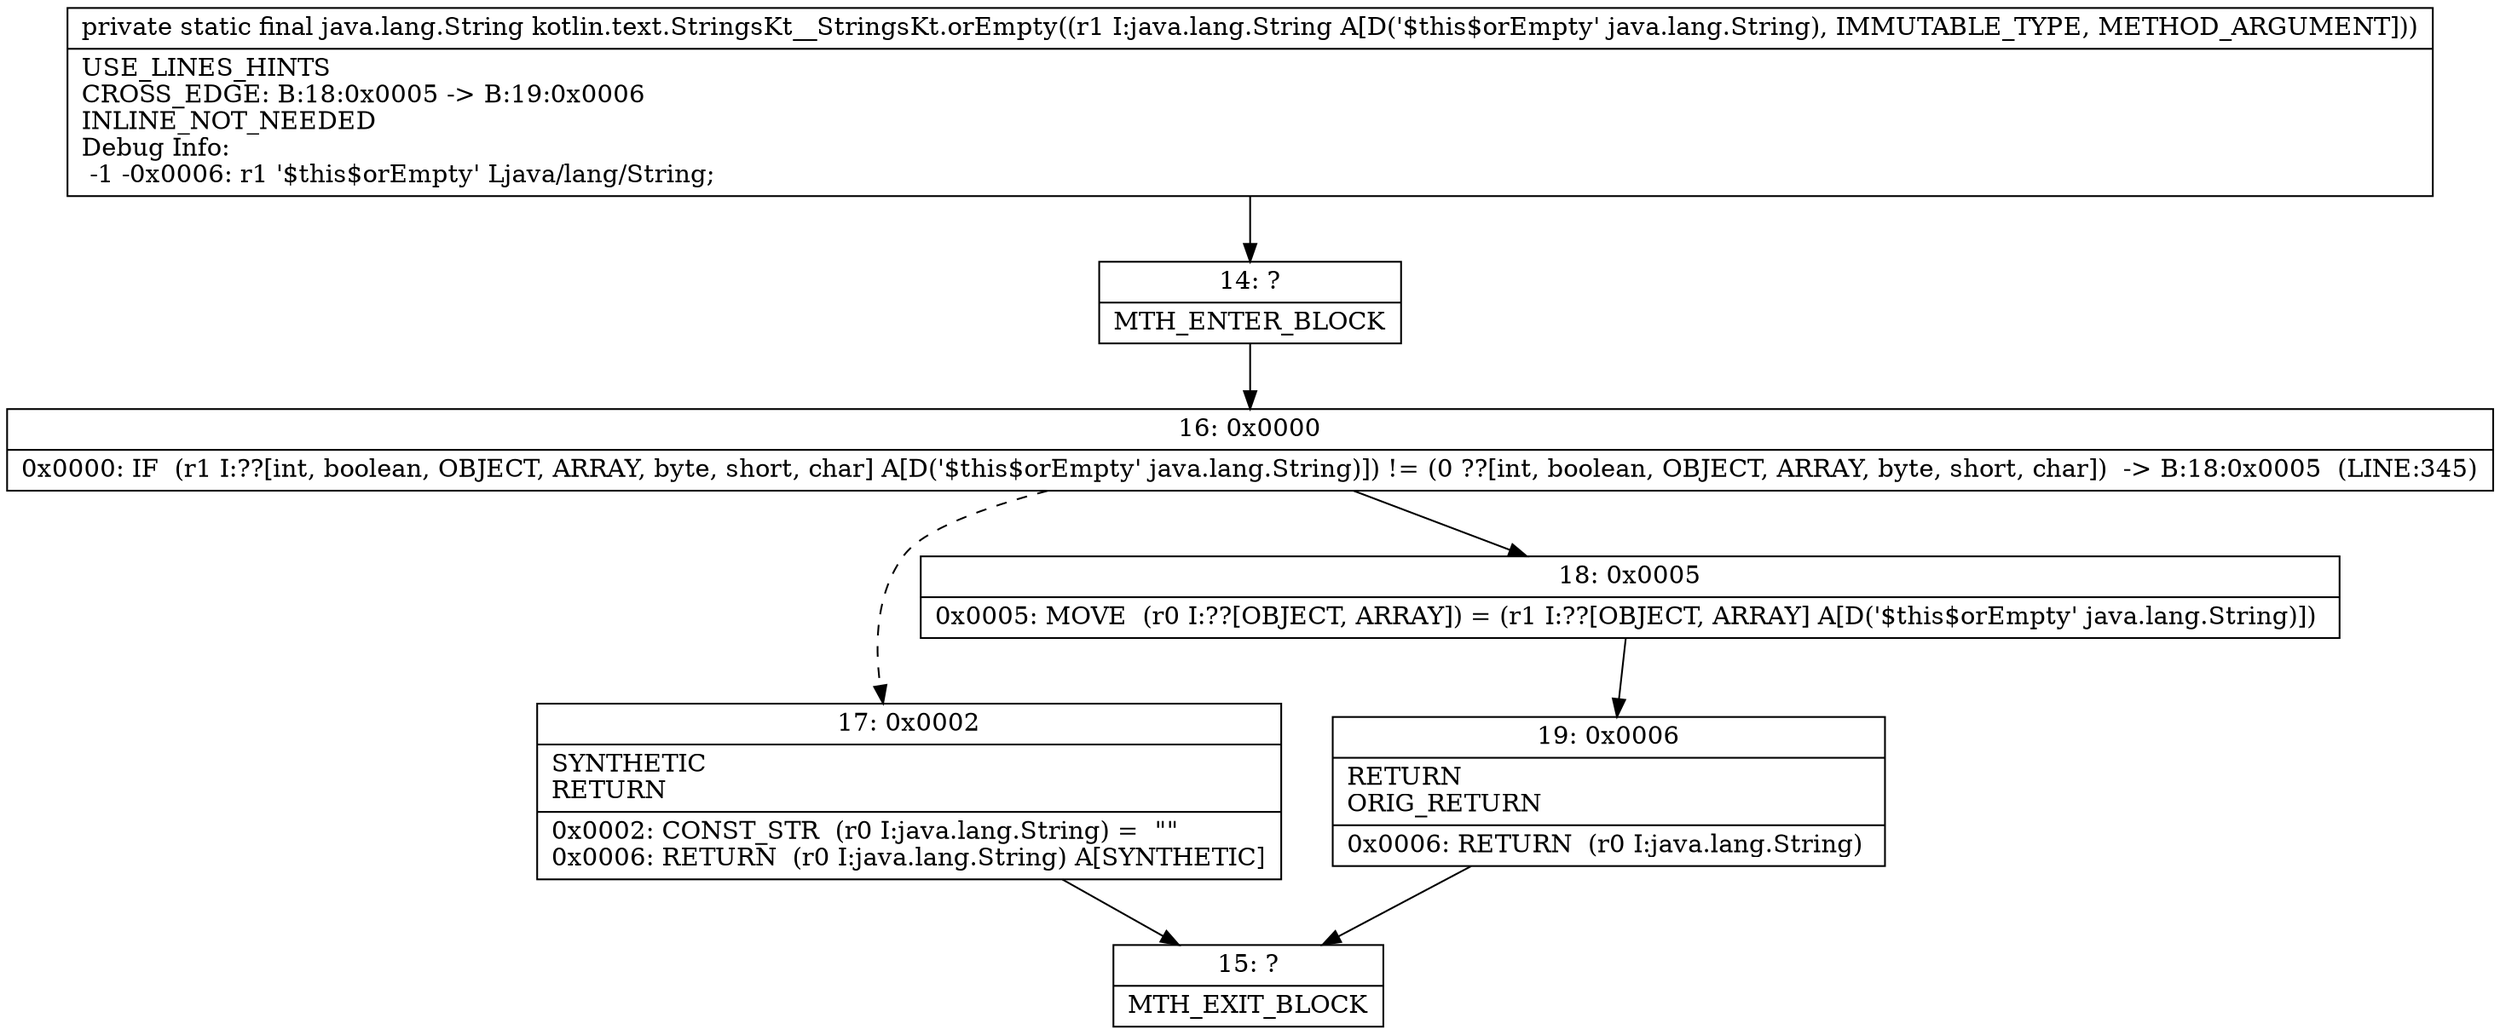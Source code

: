 digraph "CFG forkotlin.text.StringsKt__StringsKt.orEmpty(Ljava\/lang\/String;)Ljava\/lang\/String;" {
Node_14 [shape=record,label="{14\:\ ?|MTH_ENTER_BLOCK\l}"];
Node_16 [shape=record,label="{16\:\ 0x0000|0x0000: IF  (r1 I:??[int, boolean, OBJECT, ARRAY, byte, short, char] A[D('$this$orEmpty' java.lang.String)]) != (0 ??[int, boolean, OBJECT, ARRAY, byte, short, char])  \-\> B:18:0x0005  (LINE:345)\l}"];
Node_17 [shape=record,label="{17\:\ 0x0002|SYNTHETIC\lRETURN\l|0x0002: CONST_STR  (r0 I:java.lang.String) =  \"\" \l0x0006: RETURN  (r0 I:java.lang.String) A[SYNTHETIC]\l}"];
Node_15 [shape=record,label="{15\:\ ?|MTH_EXIT_BLOCK\l}"];
Node_18 [shape=record,label="{18\:\ 0x0005|0x0005: MOVE  (r0 I:??[OBJECT, ARRAY]) = (r1 I:??[OBJECT, ARRAY] A[D('$this$orEmpty' java.lang.String)]) \l}"];
Node_19 [shape=record,label="{19\:\ 0x0006|RETURN\lORIG_RETURN\l|0x0006: RETURN  (r0 I:java.lang.String) \l}"];
MethodNode[shape=record,label="{private static final java.lang.String kotlin.text.StringsKt__StringsKt.orEmpty((r1 I:java.lang.String A[D('$this$orEmpty' java.lang.String), IMMUTABLE_TYPE, METHOD_ARGUMENT]))  | USE_LINES_HINTS\lCROSS_EDGE: B:18:0x0005 \-\> B:19:0x0006\lINLINE_NOT_NEEDED\lDebug Info:\l  \-1 \-0x0006: r1 '$this$orEmpty' Ljava\/lang\/String;\l}"];
MethodNode -> Node_14;Node_14 -> Node_16;
Node_16 -> Node_17[style=dashed];
Node_16 -> Node_18;
Node_17 -> Node_15;
Node_18 -> Node_19;
Node_19 -> Node_15;
}

